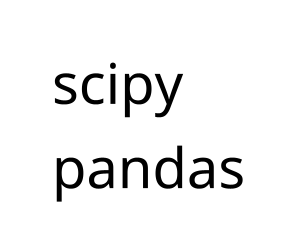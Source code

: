 {
  "sha1": "p50hzpwuz19j68vcndlpz6qhhlhdyge",
  "insertion": {
    "when": "2024-06-04T17:28:40.701Z",
    "url": "https://github.com/plantuml/plantuml/issues/1202#issuecomment-1334901427",
    "user": "plantuml@gmail.com"
  }
}
@startmindmap
scale 2000*740
*_ scipy
*_ pandas
@endmindmap
